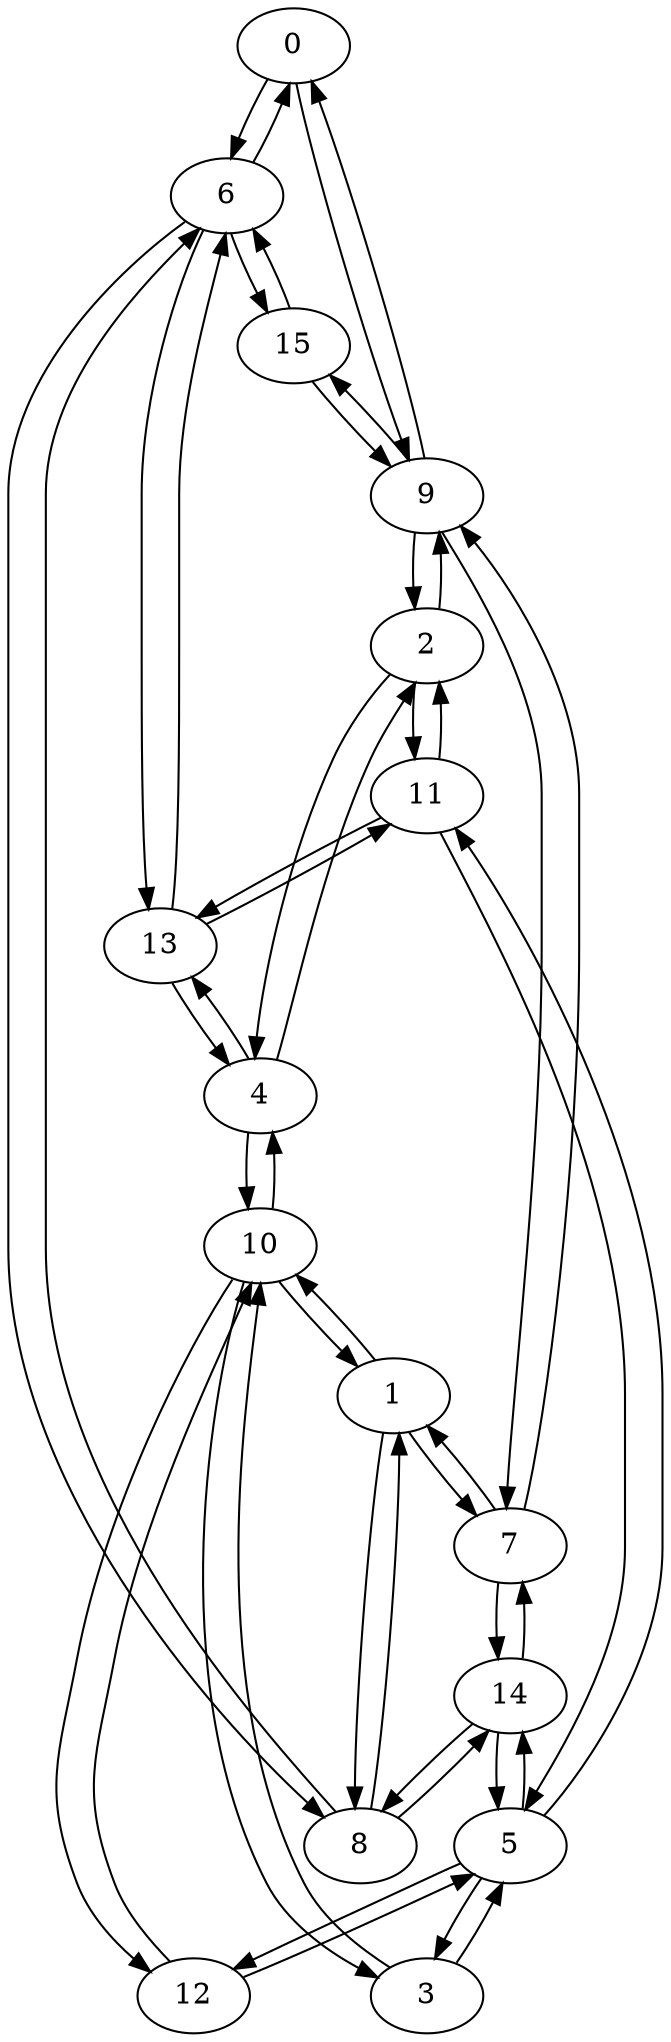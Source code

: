 digraph A {
	0 -> {6, 9}
	1 -> {7, 8, 10}
	2 -> {4, 9, 11}
	3 -> {5, 10}
	4 -> {2, 10, 13}
	5 -> {3, 11, 12, 14}
	6 -> {0, 8, 13, 15}
	7 -> {1, 9, 14}
	8 -> {1, 6, 14}
	9 -> {0, 2, 7, 15}
	10 -> {1, 3, 4, 12}
	11 -> {2, 5, 13}
	12 -> {5, 10}
	13 -> {4, 6, 11}
	14 -> {5, 7, 8}
	15 -> {6, 9}
}